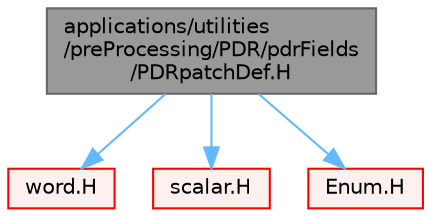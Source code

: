 digraph "applications/utilities/preProcessing/PDR/pdrFields/PDRpatchDef.H"
{
 // LATEX_PDF_SIZE
  bgcolor="transparent";
  edge [fontname=Helvetica,fontsize=10,labelfontname=Helvetica,labelfontsize=10];
  node [fontname=Helvetica,fontsize=10,shape=box,height=0.2,width=0.4];
  Node1 [id="Node000001",label="applications/utilities\l/preProcessing/PDR/pdrFields\l/PDRpatchDef.H",height=0.2,width=0.4,color="gray40", fillcolor="grey60", style="filled", fontcolor="black",tooltip=" "];
  Node1 -> Node2 [id="edge1_Node000001_Node000002",color="steelblue1",style="solid",tooltip=" "];
  Node2 [id="Node000002",label="word.H",height=0.2,width=0.4,color="red", fillcolor="#FFF0F0", style="filled",URL="$word_8H.html",tooltip=" "];
  Node1 -> Node14 [id="edge2_Node000001_Node000014",color="steelblue1",style="solid",tooltip=" "];
  Node14 [id="Node000014",label="scalar.H",height=0.2,width=0.4,color="red", fillcolor="#FFF0F0", style="filled",URL="$scalar_8H.html",tooltip=" "];
  Node1 -> Node33 [id="edge3_Node000001_Node000033",color="steelblue1",style="solid",tooltip=" "];
  Node33 [id="Node000033",label="Enum.H",height=0.2,width=0.4,color="red", fillcolor="#FFF0F0", style="filled",URL="$Enum_8H.html",tooltip=" "];
}
